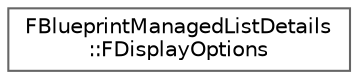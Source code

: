 digraph "Graphical Class Hierarchy"
{
 // INTERACTIVE_SVG=YES
 // LATEX_PDF_SIZE
  bgcolor="transparent";
  edge [fontname=Helvetica,fontsize=10,labelfontname=Helvetica,labelfontsize=10];
  node [fontname=Helvetica,fontsize=10,shape=box,height=0.2,width=0.4];
  rankdir="LR";
  Node0 [id="Node000000",label="FBlueprintManagedListDetails\l::FDisplayOptions",height=0.2,width=0.4,color="grey40", fillcolor="white", style="filled",URL="$dc/d60/structFBlueprintManagedListDetails_1_1FDisplayOptions.html",tooltip="Customizable display options."];
}
